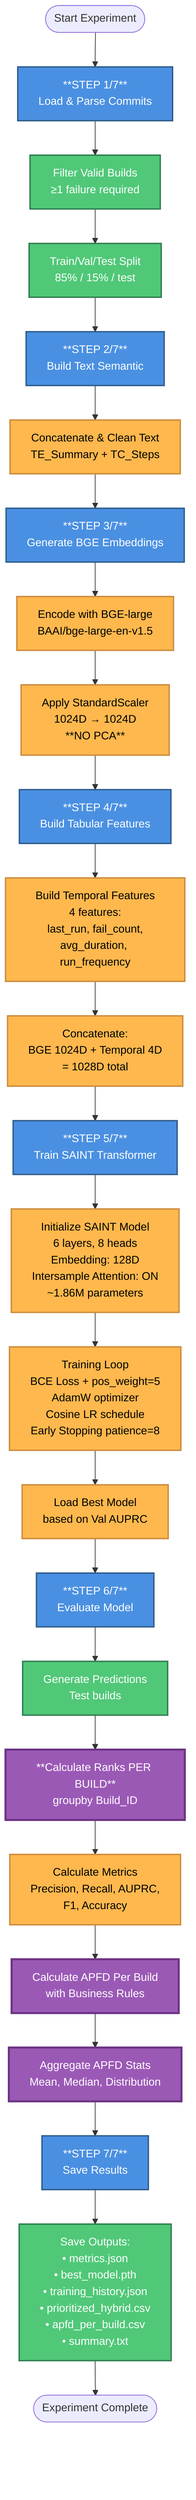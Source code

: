 flowchart TD
    Start([Start Experiment]) --> Step1[**STEP 1/7**<br/>Load & Parse Commits]

    %% Step 1: Load and Parse Commits
    Step1 --> FilterBuilds[Filter Valid Builds<br/>≥1 failure required]
    FilterBuilds --> SplitData[Train/Val/Test Split<br/>85% / 15% / test]

    %% Step 2: Build Text Semantic
    SplitData --> Step2[**STEP 2/7**<br/>Build Text Semantic]
    Step2 --> ProcessText[Concatenate & Clean Text<br/>TE_Summary + TC_Steps]

    %% Step 3: Generate BGE Embeddings (UPDATED)
    ProcessText --> Step3[**STEP 3/7**<br/>Generate BGE Embeddings]
    Step3 --> EmbedText[Encode with BGE-large<br/>BAAI/bge-large-en-v1.5]
    EmbedText --> ScaleEmbed[Apply StandardScaler<br/>1024D → 1024D<br/>**NO PCA**]

    %% Step 4: Build Tabular Features
    ScaleEmbed --> Step4[**STEP 4/7**<br/>Build Tabular Features]
    Step4 --> BuildTemporal[Build Temporal Features<br/>4 features:<br/>last_run, fail_count,<br/>avg_duration, run_frequency]
    BuildTemporal --> ConcatFeatures[Concatenate:<br/>BGE 1024D + Temporal 4D<br/>= 1028D total]

    %% Step 5: Train SAINT Transformer (UPDATED)
    ConcatFeatures --> Step5[**STEP 5/7**<br/>Train SAINT Transformer]
    Step5 --> InitModel[Initialize SAINT Model<br/>6 layers, 8 heads<br/>Embedding: 128D<br/>Intersample Attention: ON<br/>~1.86M parameters]
    InitModel --> TrainLoop[Training Loop<br/>BCE Loss + pos_weight=5<br/>AdamW optimizer<br/>Cosine LR schedule<br/>Early Stopping patience=8]
    TrainLoop --> LoadBestModel[Load Best Model<br/>based on Val AUPRC]

    %% Step 6: Evaluate Model
    LoadBestModel --> Step6[**STEP 6/7**<br/>Evaluate Model]
    Step6 --> Predict[Generate Predictions<br/>Test builds]
    Predict --> CalcRanksPERBUILD[**Calculate Ranks PER BUILD**<br/>groupby Build_ID]
    CalcRanksPERBUILD --> CalcMetrics[Calculate Metrics<br/>Precision, Recall, AUPRC,<br/>F1, Accuracy]
    CalcMetrics --> CalcAPFDPerBuild[Calculate APFD Per Build<br/>with Business Rules]
    CalcAPFDPerBuild --> AggregateAPFD[Aggregate APFD Stats<br/>Mean, Median, Distribution]

    %% Step 7: Save Results
    AggregateAPFD --> Step7[**STEP 7/7**<br/>Save Results]
    Step7 --> SaveOutputs[Save Outputs:<br/>• metrics.json<br/>• best_model.pth<br/>• training_history.json<br/>• prioritized_hybrid.csv<br/>• apfd_per_build.csv<br/>• summary.txt]
    SaveOutputs --> End([Experiment Complete])

    %% Styling
    classDef stepClass fill:#4A90E2,stroke:#2E5C8A,stroke-width:2px,color:#fff
    classDef dataClass fill:#50C878,stroke:#2E7D4E,stroke-width:2px,color:#fff
    classDef processClass fill:#FFB84D,stroke:#CC8A3D,stroke-width:2px,color:#000
    classDef criticalClass fill:#9B59B6,stroke:#6C3483,stroke-width:3px,color:#fff
    classDef newClass fill:#E74C3C,stroke:#C0392B,stroke-width:3px,color:#fff

    class Step1,Step2,Step3,Step4,Step5,Step6,Step7 stepClass
    class FilterBuilds,SplitData,Predict,SaveOutputs dataClass
    class ProcessText,EmbedText,ScaleEmbed,BuildTemporal,ConcatFeatures,InitModel,TrainLoop,LoadBestModel,CalcMetrics processClass
    class CalcRanksPERBUILD,CalcAPFDPerBuild,AggregateAPFD criticalClass